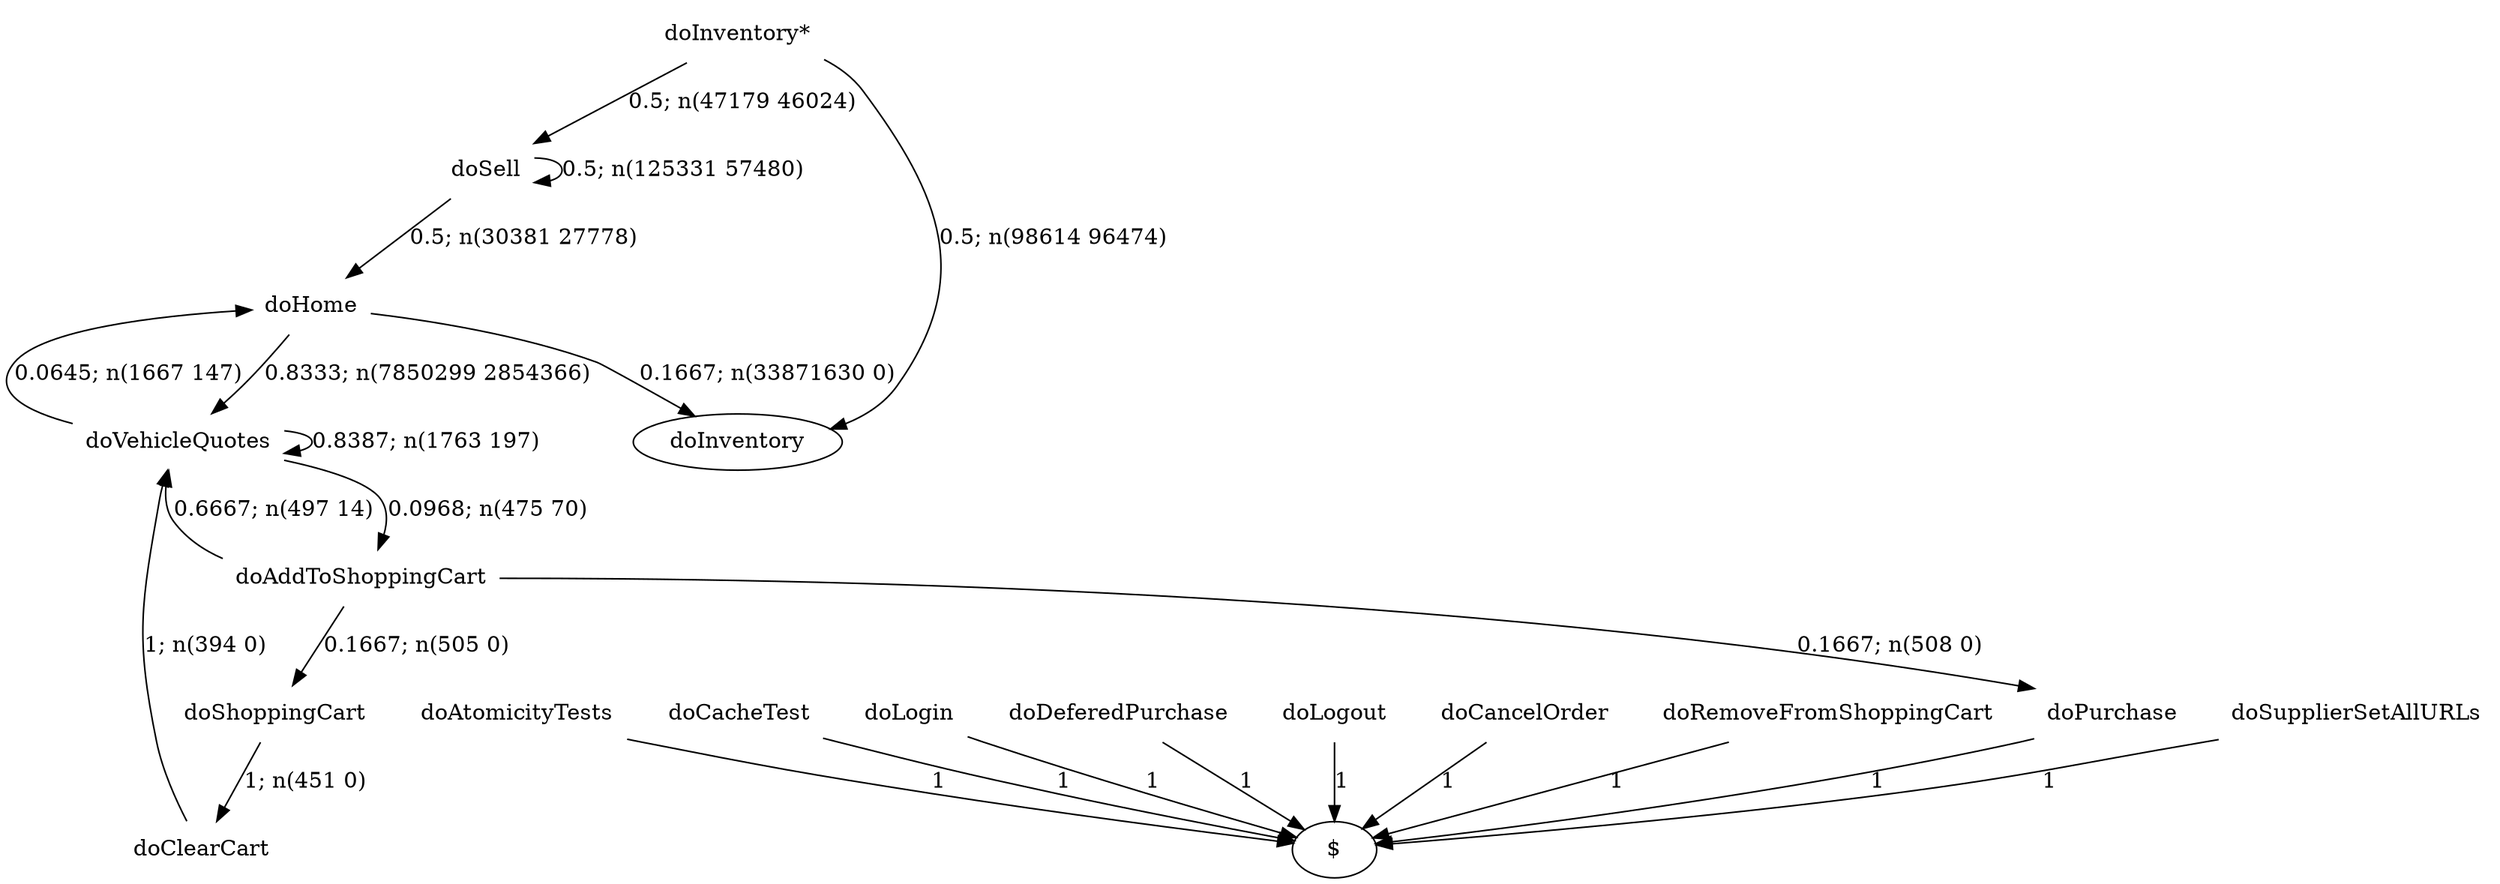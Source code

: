 digraph G {"doInventory*" [label="doInventory*",shape=none];"doSupplierSetAllURLs" [label="doSupplierSetAllURLs",shape=none];"doAtomicityTests" [label="doAtomicityTests",shape=none];"doCacheTest" [label="doCacheTest",shape=none];"doLogin" [label="doLogin",shape=none];"doVehicleQuotes" [label="doVehicleQuotes",shape=none];"doAddToShoppingCart" [label="doAddToShoppingCart",shape=none];"doDeferedPurchase" [label="doDeferedPurchase",shape=none];"doHome" [label="doHome",shape=none];"doShoppingCart" [label="doShoppingCart",shape=none];"doClearCart" [label="doClearCart",shape=none];"doPurchase" [label="doPurchase",shape=none];"doSell" [label="doSell",shape=none];"doLogout" [label="doLogout",shape=none];"doCancelOrder" [label="doCancelOrder",shape=none];"doRemoveFromShoppingCart" [label="doRemoveFromShoppingCart",shape=none];"doInventory*"->"doInventory" [style=solid,label="0.5; n(98614 96474)"];"doInventory*"->"doSell" [style=solid,label="0.5; n(47179 46024)"];"doSupplierSetAllURLs"->"$" [style=solid,label="1"];"doAtomicityTests"->"$" [style=solid,label="1"];"doCacheTest"->"$" [style=solid,label="1"];"doLogin"->"$" [style=solid,label="1"];"doVehicleQuotes"->"doVehicleQuotes" [style=solid,label="0.8387; n(1763 197)"];"doVehicleQuotes"->"doAddToShoppingCart" [style=solid,label="0.0968; n(475 70)"];"doVehicleQuotes"->"doHome" [style=solid,label="0.0645; n(1667 147)"];"doAddToShoppingCart"->"doVehicleQuotes" [style=solid,label="0.6667; n(497 14)"];"doAddToShoppingCart"->"doShoppingCart" [style=solid,label="0.1667; n(505 0)"];"doAddToShoppingCart"->"doPurchase" [style=solid,label="0.1667; n(508 0)"];"doDeferedPurchase"->"$" [style=solid,label="1"];"doHome"->"doInventory" [style=solid,label="0.1667; n(33871630 0)"];"doHome"->"doVehicleQuotes" [style=solid,label="0.8333; n(7850299 2854366)"];"doShoppingCart"->"doClearCart" [style=solid,label="1; n(451 0)"];"doClearCart"->"doVehicleQuotes" [style=solid,label="1; n(394 0)"];"doPurchase"->"$" [style=solid,label="1"];"doSell"->"doHome" [style=solid,label="0.5; n(30381 27778)"];"doSell"->"doSell" [style=solid,label="0.5; n(125331 57480)"];"doLogout"->"$" [style=solid,label="1"];"doCancelOrder"->"$" [style=solid,label="1"];"doRemoveFromShoppingCart"->"$" [style=solid,label="1"];}